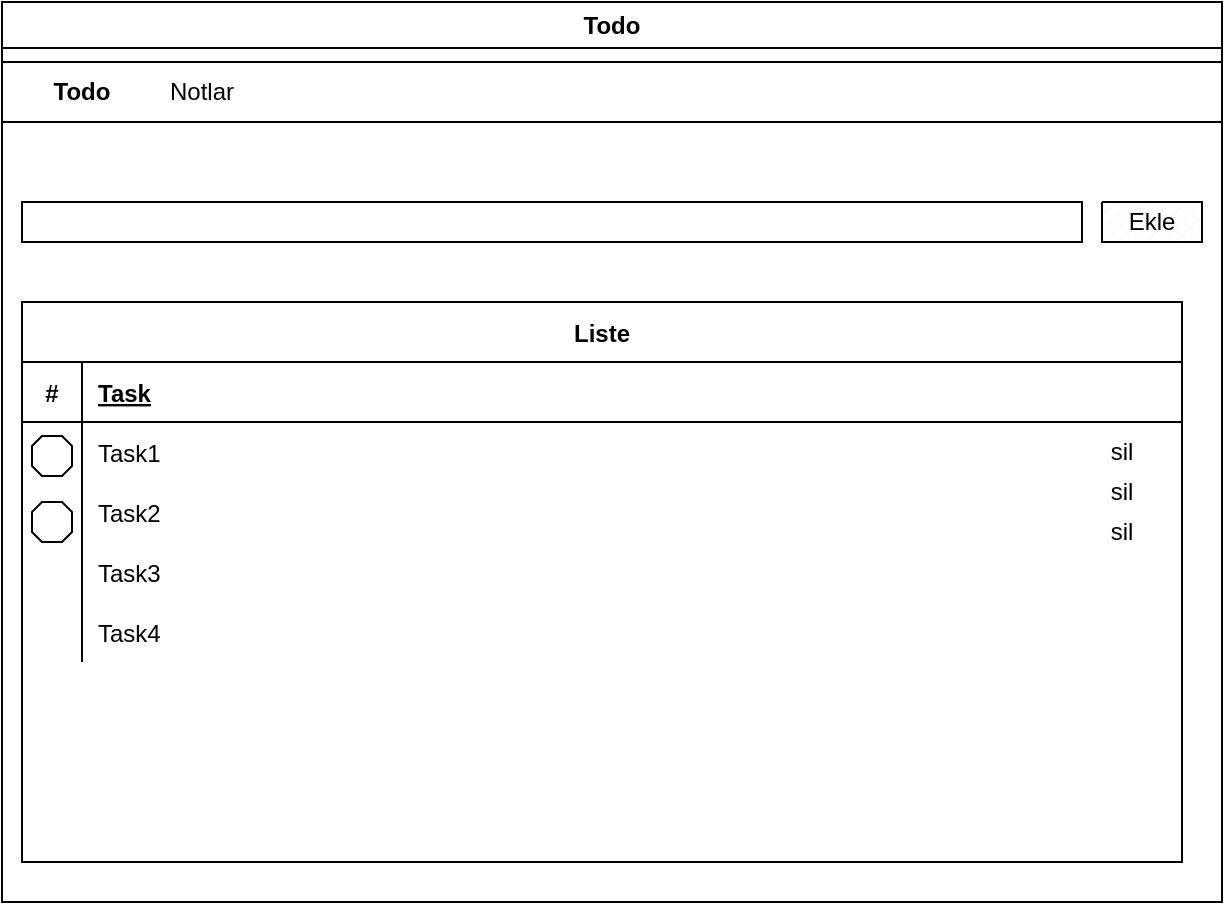 <mxfile version="20.8.5" type="device"><diagram id="6xEdyhcdTeHQC_-j0BDE" name="Sayfa -1"><mxGraphModel dx="906" dy="471" grid="1" gridSize="10" guides="1" tooltips="1" connect="1" arrows="1" fold="1" page="1" pageScale="1" pageWidth="827" pageHeight="1169" math="0" shadow="0"><root><mxCell id="0"/><mxCell id="1" parent="0"/><mxCell id="QgysrHt3wjknf9vjCK12-1" value="Todo" style="swimlane;whiteSpace=wrap;html=1;" vertex="1" parent="1"><mxGeometry x="90" y="20" width="610" height="450" as="geometry"/></mxCell><mxCell id="QgysrHt3wjknf9vjCK12-2" value="" style="rounded=0;whiteSpace=wrap;html=1;" vertex="1" parent="QgysrHt3wjknf9vjCK12-1"><mxGeometry y="30" width="610" height="30" as="geometry"/></mxCell><mxCell id="QgysrHt3wjknf9vjCK12-3" value="Todo" style="text;html=1;strokeColor=none;fillColor=none;align=center;verticalAlign=middle;whiteSpace=wrap;rounded=0;fontStyle=1" vertex="1" parent="QgysrHt3wjknf9vjCK12-1"><mxGeometry x="10" y="30" width="60" height="30" as="geometry"/></mxCell><mxCell id="QgysrHt3wjknf9vjCK12-4" value="Notlar" style="text;html=1;strokeColor=none;fillColor=none;align=center;verticalAlign=middle;whiteSpace=wrap;rounded=0;" vertex="1" parent="QgysrHt3wjknf9vjCK12-1"><mxGeometry x="70" y="30" width="60" height="30" as="geometry"/></mxCell><mxCell id="QgysrHt3wjknf9vjCK12-5" value="" style="rounded=0;whiteSpace=wrap;html=1;" vertex="1" parent="QgysrHt3wjknf9vjCK12-1"><mxGeometry x="10" y="100" width="530" height="20" as="geometry"/></mxCell><mxCell id="QgysrHt3wjknf9vjCK12-6" value="" style="verticalLabelPosition=bottom;verticalAlign=top;html=1;shape=mxgraph.basic.patternFillRect;fillStyle=diag;step=5;fillStrokeWidth=0.2;fillStrokeColor=#dddddd;" vertex="1" parent="QgysrHt3wjknf9vjCK12-1"><mxGeometry x="550" y="100" width="50" height="20" as="geometry"/></mxCell><mxCell id="QgysrHt3wjknf9vjCK12-8" value="Ekle" style="text;html=1;strokeColor=none;fillColor=none;align=center;verticalAlign=middle;whiteSpace=wrap;rounded=0;" vertex="1" parent="QgysrHt3wjknf9vjCK12-1"><mxGeometry x="545" y="95" width="60" height="30" as="geometry"/></mxCell><mxCell id="QgysrHt3wjknf9vjCK12-10" value="Liste" style="shape=table;startSize=30;container=1;collapsible=1;childLayout=tableLayout;fixedRows=1;rowLines=0;fontStyle=1;align=center;resizeLast=1;" vertex="1" parent="QgysrHt3wjknf9vjCK12-1"><mxGeometry x="10" y="150" width="580" height="280" as="geometry"/></mxCell><mxCell id="QgysrHt3wjknf9vjCK12-11" value="" style="shape=tableRow;horizontal=0;startSize=0;swimlaneHead=0;swimlaneBody=0;fillColor=none;collapsible=0;dropTarget=0;points=[[0,0.5],[1,0.5]];portConstraint=eastwest;top=0;left=0;right=0;bottom=1;" vertex="1" parent="QgysrHt3wjknf9vjCK12-10"><mxGeometry y="30" width="580" height="30" as="geometry"/></mxCell><mxCell id="QgysrHt3wjknf9vjCK12-12" value="#" style="shape=partialRectangle;connectable=0;fillColor=none;top=0;left=0;bottom=0;right=0;fontStyle=1;overflow=hidden;" vertex="1" parent="QgysrHt3wjknf9vjCK12-11"><mxGeometry width="30" height="30" as="geometry"><mxRectangle width="30" height="30" as="alternateBounds"/></mxGeometry></mxCell><mxCell id="QgysrHt3wjknf9vjCK12-13" value="Task" style="shape=partialRectangle;connectable=0;fillColor=none;top=0;left=0;bottom=0;right=0;align=left;spacingLeft=6;fontStyle=5;overflow=hidden;" vertex="1" parent="QgysrHt3wjknf9vjCK12-11"><mxGeometry x="30" width="550" height="30" as="geometry"><mxRectangle width="550" height="30" as="alternateBounds"/></mxGeometry></mxCell><mxCell id="QgysrHt3wjknf9vjCK12-14" value="" style="shape=tableRow;horizontal=0;startSize=0;swimlaneHead=0;swimlaneBody=0;fillColor=none;collapsible=0;dropTarget=0;points=[[0,0.5],[1,0.5]];portConstraint=eastwest;top=0;left=0;right=0;bottom=0;" vertex="1" parent="QgysrHt3wjknf9vjCK12-10"><mxGeometry y="60" width="580" height="30" as="geometry"/></mxCell><mxCell id="QgysrHt3wjknf9vjCK12-15" value="" style="shape=partialRectangle;connectable=0;fillColor=none;top=0;left=0;bottom=0;right=0;editable=1;overflow=hidden;" vertex="1" parent="QgysrHt3wjknf9vjCK12-14"><mxGeometry width="30" height="30" as="geometry"><mxRectangle width="30" height="30" as="alternateBounds"/></mxGeometry></mxCell><mxCell id="QgysrHt3wjknf9vjCK12-16" value="Task1" style="shape=partialRectangle;connectable=0;fillColor=none;top=0;left=0;bottom=0;right=0;align=left;spacingLeft=6;overflow=hidden;" vertex="1" parent="QgysrHt3wjknf9vjCK12-14"><mxGeometry x="30" width="550" height="30" as="geometry"><mxRectangle width="550" height="30" as="alternateBounds"/></mxGeometry></mxCell><mxCell id="QgysrHt3wjknf9vjCK12-17" value="" style="shape=tableRow;horizontal=0;startSize=0;swimlaneHead=0;swimlaneBody=0;fillColor=none;collapsible=0;dropTarget=0;points=[[0,0.5],[1,0.5]];portConstraint=eastwest;top=0;left=0;right=0;bottom=0;" vertex="1" parent="QgysrHt3wjknf9vjCK12-10"><mxGeometry y="90" width="580" height="30" as="geometry"/></mxCell><mxCell id="QgysrHt3wjknf9vjCK12-18" value="" style="shape=partialRectangle;connectable=0;fillColor=none;top=0;left=0;bottom=0;right=0;editable=1;overflow=hidden;" vertex="1" parent="QgysrHt3wjknf9vjCK12-17"><mxGeometry width="30" height="30" as="geometry"><mxRectangle width="30" height="30" as="alternateBounds"/></mxGeometry></mxCell><mxCell id="QgysrHt3wjknf9vjCK12-19" value="Task2" style="shape=partialRectangle;connectable=0;fillColor=none;top=0;left=0;bottom=0;right=0;align=left;spacingLeft=6;overflow=hidden;" vertex="1" parent="QgysrHt3wjknf9vjCK12-17"><mxGeometry x="30" width="550" height="30" as="geometry"><mxRectangle width="550" height="30" as="alternateBounds"/></mxGeometry></mxCell><mxCell id="QgysrHt3wjknf9vjCK12-26" value="" style="shape=tableRow;horizontal=0;startSize=0;swimlaneHead=0;swimlaneBody=0;fillColor=none;collapsible=0;dropTarget=0;points=[[0,0.5],[1,0.5]];portConstraint=eastwest;top=0;left=0;right=0;bottom=0;" vertex="1" parent="QgysrHt3wjknf9vjCK12-10"><mxGeometry y="120" width="580" height="30" as="geometry"/></mxCell><mxCell id="QgysrHt3wjknf9vjCK12-27" value="" style="shape=partialRectangle;connectable=0;fillColor=none;top=0;left=0;bottom=0;right=0;editable=1;overflow=hidden;" vertex="1" parent="QgysrHt3wjknf9vjCK12-26"><mxGeometry width="30" height="30" as="geometry"><mxRectangle width="30" height="30" as="alternateBounds"/></mxGeometry></mxCell><mxCell id="QgysrHt3wjknf9vjCK12-28" value="Task3" style="shape=partialRectangle;connectable=0;fillColor=none;top=0;left=0;bottom=0;right=0;align=left;spacingLeft=6;overflow=hidden;" vertex="1" parent="QgysrHt3wjknf9vjCK12-26"><mxGeometry x="30" width="550" height="30" as="geometry"><mxRectangle width="550" height="30" as="alternateBounds"/></mxGeometry></mxCell><mxCell id="QgysrHt3wjknf9vjCK12-20" value="" style="shape=tableRow;horizontal=0;startSize=0;swimlaneHead=0;swimlaneBody=0;fillColor=none;collapsible=0;dropTarget=0;points=[[0,0.5],[1,0.5]];portConstraint=eastwest;top=0;left=0;right=0;bottom=0;" vertex="1" parent="QgysrHt3wjknf9vjCK12-10"><mxGeometry y="150" width="580" height="30" as="geometry"/></mxCell><mxCell id="QgysrHt3wjknf9vjCK12-21" value="" style="shape=partialRectangle;connectable=0;fillColor=none;top=0;left=0;bottom=0;right=0;editable=1;overflow=hidden;" vertex="1" parent="QgysrHt3wjknf9vjCK12-20"><mxGeometry width="30" height="30" as="geometry"><mxRectangle width="30" height="30" as="alternateBounds"/></mxGeometry></mxCell><mxCell id="QgysrHt3wjknf9vjCK12-22" value="Task4" style="shape=partialRectangle;connectable=0;fillColor=none;top=0;left=0;bottom=0;right=0;align=left;spacingLeft=6;overflow=hidden;" vertex="1" parent="QgysrHt3wjknf9vjCK12-20"><mxGeometry x="30" width="550" height="30" as="geometry"><mxRectangle width="550" height="30" as="alternateBounds"/></mxGeometry></mxCell><mxCell id="QgysrHt3wjknf9vjCK12-23" value="sil" style="text;html=1;strokeColor=none;fillColor=none;align=center;verticalAlign=middle;whiteSpace=wrap;rounded=0;" vertex="1" parent="QgysrHt3wjknf9vjCK12-1"><mxGeometry x="530" y="210" width="60" height="30" as="geometry"/></mxCell><mxCell id="QgysrHt3wjknf9vjCK12-24" value="sil" style="text;html=1;strokeColor=none;fillColor=none;align=center;verticalAlign=middle;whiteSpace=wrap;rounded=0;" vertex="1" parent="QgysrHt3wjknf9vjCK12-1"><mxGeometry x="530" y="230" width="60" height="30" as="geometry"/></mxCell><mxCell id="QgysrHt3wjknf9vjCK12-25" value="sil" style="text;html=1;strokeColor=none;fillColor=none;align=center;verticalAlign=middle;whiteSpace=wrap;rounded=0;" vertex="1" parent="QgysrHt3wjknf9vjCK12-1"><mxGeometry x="530" y="250" width="60" height="30" as="geometry"/></mxCell><mxCell id="QgysrHt3wjknf9vjCK12-29" value="" style="verticalLabelPosition=bottom;verticalAlign=top;html=1;shape=mxgraph.basic.polygon;polyCoords=[[0.25,0],[0.75,0],[1,0.25],[1,0.75],[0.75,1],[0.25,1],[0,0.75],[0,0.25]];polyline=0;" vertex="1" parent="QgysrHt3wjknf9vjCK12-1"><mxGeometry x="15" y="217" width="20" height="20" as="geometry"/></mxCell><mxCell id="QgysrHt3wjknf9vjCK12-30" value="" style="verticalLabelPosition=bottom;verticalAlign=top;html=1;shape=mxgraph.basic.polygon;polyCoords=[[0.25,0],[0.75,0],[1,0.25],[1,0.75],[0.75,1],[0.25,1],[0,0.75],[0,0.25]];polyline=0;" vertex="1" parent="QgysrHt3wjknf9vjCK12-1"><mxGeometry x="15" y="250" width="20" height="20" as="geometry"/></mxCell></root></mxGraphModel></diagram></mxfile>